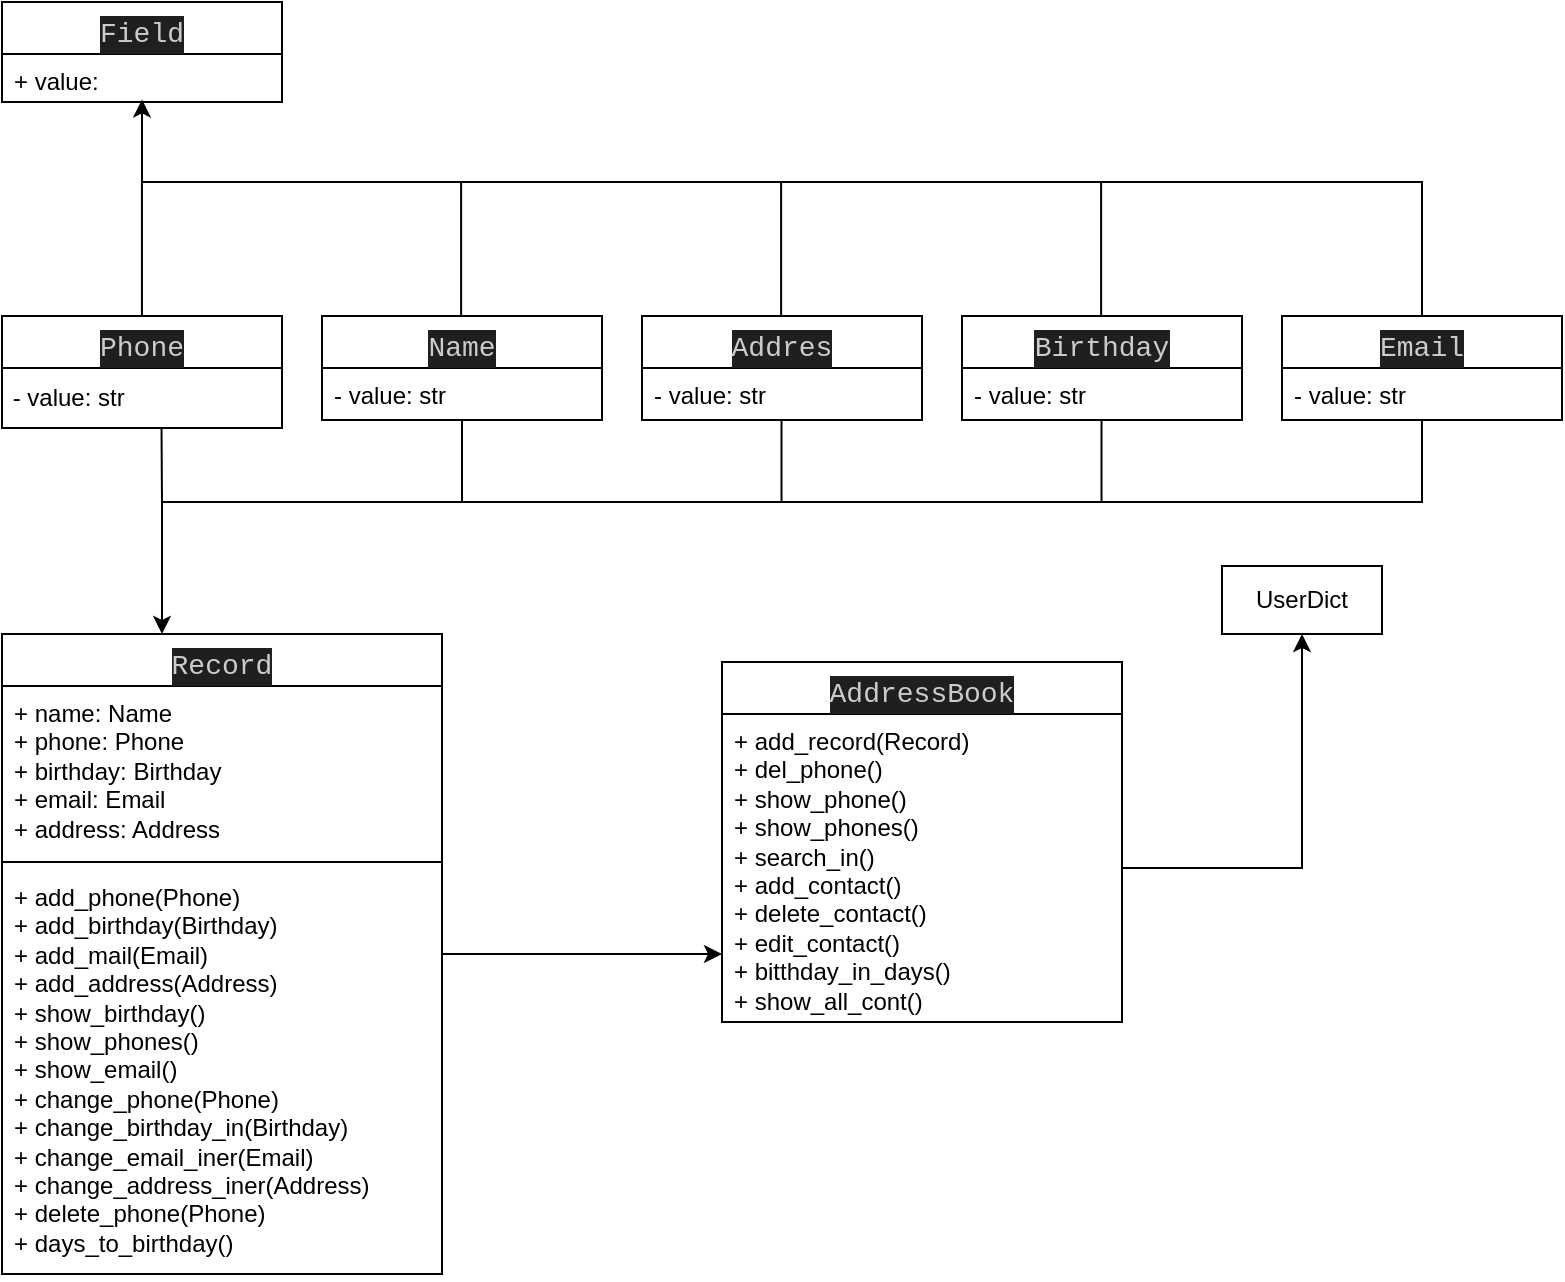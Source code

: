 <mxfile version="22.1.5" type="device">
  <diagram name="Page-1" id="wecp4SySZqMFChHvukmM">
    <mxGraphModel dx="1756" dy="771" grid="1" gridSize="10" guides="1" tooltips="1" connect="1" arrows="1" fold="1" page="1" pageScale="1" pageWidth="850" pageHeight="1100" math="0" shadow="0">
      <root>
        <mxCell id="0" />
        <mxCell id="1" parent="0" />
        <mxCell id="rqz9PTt29rdDZoSEeYAL-1" value="&lt;div style=&quot;color: rgb(204, 204, 204); background-color: rgb(31, 31, 31); font-family: Consolas, &amp;quot;Courier New&amp;quot;, monospace; font-weight: normal; font-size: 14px; line-height: 19px;&quot;&gt;AddressBook&lt;/div&gt;" style="swimlane;fontStyle=1;align=center;verticalAlign=top;childLayout=stackLayout;horizontal=1;startSize=26;horizontalStack=0;resizeParent=1;resizeParentMax=0;resizeLast=0;collapsible=1;marginBottom=0;whiteSpace=wrap;html=1;" parent="1" vertex="1">
          <mxGeometry x="380" y="400" width="200" height="180" as="geometry">
            <mxRectangle x="30" y="90" width="130" height="30" as="alternateBounds" />
          </mxGeometry>
        </mxCell>
        <mxCell id="rqz9PTt29rdDZoSEeYAL-2" value="+&amp;nbsp;add_record(Record)&lt;br&gt;+&amp;nbsp;del_phone()&lt;br&gt;+ show_phone()&lt;br&gt;+ show_phones()&lt;br&gt;+ search_in()&lt;br&gt;+ add_contact()&lt;br&gt;+ delete_contact()&lt;br&gt;+ edit_contact()&lt;br&gt;+ bitthday_in_days()&lt;br&gt;+ show_all_cont()" style="text;strokeColor=none;fillColor=none;align=left;verticalAlign=top;spacingLeft=4;spacingRight=4;overflow=hidden;rotatable=0;points=[[0,0.5],[1,0.5]];portConstraint=eastwest;whiteSpace=wrap;html=1;" parent="rqz9PTt29rdDZoSEeYAL-1" vertex="1">
          <mxGeometry y="26" width="200" height="154" as="geometry" />
        </mxCell>
        <mxCell id="Gyjzuh-WRQCNcB6IB7TK-205" style="edgeStyle=orthogonalEdgeStyle;rounded=0;orthogonalLoop=1;jettySize=auto;html=1;" edge="1" parent="1" source="rqz9PTt29rdDZoSEeYAL-5" target="rqz9PTt29rdDZoSEeYAL-2">
          <mxGeometry relative="1" as="geometry">
            <Array as="points">
              <mxPoint x="360" y="546" />
              <mxPoint x="360" y="546" />
            </Array>
          </mxGeometry>
        </mxCell>
        <mxCell id="rqz9PTt29rdDZoSEeYAL-5" value="&lt;div style=&quot;color: rgb(204, 204, 204); background-color: rgb(31, 31, 31); font-family: Consolas, &amp;quot;Courier New&amp;quot;, monospace; font-weight: normal; font-size: 14px; line-height: 19px;&quot;&gt;Record&lt;/div&gt;" style="swimlane;fontStyle=1;align=center;verticalAlign=top;childLayout=stackLayout;horizontal=1;startSize=26;horizontalStack=0;resizeParent=1;resizeParentMax=0;resizeLast=0;collapsible=1;marginBottom=0;whiteSpace=wrap;html=1;" parent="1" vertex="1">
          <mxGeometry x="20" y="386" width="220" height="320" as="geometry">
            <mxRectangle x="30" y="90" width="130" height="30" as="alternateBounds" />
          </mxGeometry>
        </mxCell>
        <mxCell id="rqz9PTt29rdDZoSEeYAL-6" value="&lt;span style=&quot;background-color: initial;&quot;&gt;+ name: Name&lt;br&gt;+ phone: Phone&lt;br&gt;+ birthday: Birthday&lt;br&gt;+ email: Email&lt;br&gt;+ address: Address&lt;br&gt;&lt;/span&gt;" style="text;strokeColor=none;fillColor=none;align=left;verticalAlign=top;spacingLeft=4;spacingRight=4;overflow=hidden;rotatable=0;points=[[0,0.5],[1,0.5]];portConstraint=eastwest;whiteSpace=wrap;html=1;" parent="rqz9PTt29rdDZoSEeYAL-5" vertex="1">
          <mxGeometry y="26" width="220" height="84" as="geometry" />
        </mxCell>
        <mxCell id="rqz9PTt29rdDZoSEeYAL-7" value="" style="line;strokeWidth=1;fillColor=none;align=left;verticalAlign=middle;spacingTop=-1;spacingLeft=3;spacingRight=3;rotatable=0;labelPosition=right;points=[];portConstraint=eastwest;strokeColor=inherit;" parent="rqz9PTt29rdDZoSEeYAL-5" vertex="1">
          <mxGeometry y="110" width="220" height="8" as="geometry" />
        </mxCell>
        <mxCell id="rqz9PTt29rdDZoSEeYAL-8" value="+ add_phone(Phone)&lt;br&gt;+ add_birthday(Birthday)&lt;br&gt;+ add_mail(Email)&lt;br&gt;+ add_address(Address)&lt;br&gt;+ show_birthday()&lt;br&gt;+&amp;nbsp;show_phones()&lt;br&gt;+&amp;nbsp;show_email()&lt;br&gt;+&amp;nbsp;change_phone(Phone)&lt;br&gt;+&amp;nbsp;change_birthday_in(Birthday)&lt;br&gt;+&amp;nbsp;change_email_iner(Email)&lt;br&gt;+&amp;nbsp;change_address_iner(Address)&lt;br&gt;+&amp;nbsp;delete_phone(Phone)&lt;br&gt;+&amp;nbsp;days_to_birthday()" style="text;strokeColor=none;fillColor=none;align=left;verticalAlign=top;spacingLeft=4;spacingRight=4;overflow=hidden;rotatable=0;points=[[0,0.5],[1,0.5]];portConstraint=eastwest;whiteSpace=wrap;html=1;" parent="rqz9PTt29rdDZoSEeYAL-5" vertex="1">
          <mxGeometry y="118" width="220" height="202" as="geometry" />
        </mxCell>
        <mxCell id="rqz9PTt29rdDZoSEeYAL-9" value="&lt;div style=&quot;color: rgb(204, 204, 204); background-color: rgb(31, 31, 31); font-family: Consolas, &amp;quot;Courier New&amp;quot;, monospace; font-weight: normal; font-size: 14px; line-height: 19px;&quot;&gt;Phone&lt;/div&gt;" style="swimlane;fontStyle=1;align=center;verticalAlign=top;childLayout=stackLayout;horizontal=1;startSize=26;horizontalStack=0;resizeParent=1;resizeParentMax=0;resizeLast=0;collapsible=1;marginBottom=0;whiteSpace=wrap;html=1;" parent="1" vertex="1">
          <mxGeometry x="20" y="227" width="140" height="56" as="geometry">
            <mxRectangle x="30" y="90" width="130" height="30" as="alternateBounds" />
          </mxGeometry>
        </mxCell>
        <mxCell id="Gyjzuh-WRQCNcB6IB7TK-210" value="&amp;nbsp;- value: str" style="text;html=1;align=left;verticalAlign=middle;resizable=0;points=[];autosize=1;strokeColor=none;fillColor=none;" vertex="1" parent="rqz9PTt29rdDZoSEeYAL-9">
          <mxGeometry y="26" width="140" height="30" as="geometry" />
        </mxCell>
        <mxCell id="rqz9PTt29rdDZoSEeYAL-13" value="&lt;div style=&quot;color: rgb(204, 204, 204); background-color: rgb(31, 31, 31); font-family: Consolas, &amp;quot;Courier New&amp;quot;, monospace; font-weight: normal; font-size: 14px; line-height: 19px;&quot;&gt;Name&lt;/div&gt;" style="swimlane;fontStyle=1;align=center;verticalAlign=top;childLayout=stackLayout;horizontal=1;startSize=26;horizontalStack=0;resizeParent=1;resizeParentMax=0;resizeLast=0;collapsible=1;marginBottom=0;whiteSpace=wrap;html=1;" parent="1" vertex="1">
          <mxGeometry x="180" y="227" width="140" height="52" as="geometry">
            <mxRectangle x="30" y="90" width="130" height="30" as="alternateBounds" />
          </mxGeometry>
        </mxCell>
        <mxCell id="rqz9PTt29rdDZoSEeYAL-14" value="- value: str" style="text;strokeColor=none;fillColor=none;align=left;verticalAlign=top;spacingLeft=4;spacingRight=4;overflow=hidden;rotatable=0;points=[[0,0.5],[1,0.5]];portConstraint=eastwest;whiteSpace=wrap;html=1;" parent="rqz9PTt29rdDZoSEeYAL-13" vertex="1">
          <mxGeometry y="26" width="140" height="26" as="geometry" />
        </mxCell>
        <mxCell id="rqz9PTt29rdDZoSEeYAL-17" value="&lt;div style=&quot;color: rgb(204, 204, 204); background-color: rgb(31, 31, 31); font-family: Consolas, &amp;quot;Courier New&amp;quot;, monospace; font-weight: normal; font-size: 14px; line-height: 19px;&quot;&gt;Birthday&lt;/div&gt;" style="swimlane;fontStyle=1;align=center;verticalAlign=top;childLayout=stackLayout;horizontal=1;startSize=26;horizontalStack=0;resizeParent=1;resizeParentMax=0;resizeLast=0;collapsible=1;marginBottom=0;whiteSpace=wrap;html=1;" parent="1" vertex="1">
          <mxGeometry x="500" y="227" width="140" height="52" as="geometry">
            <mxRectangle x="30" y="90" width="130" height="30" as="alternateBounds" />
          </mxGeometry>
        </mxCell>
        <mxCell id="rqz9PTt29rdDZoSEeYAL-18" value="- value: str" style="text;strokeColor=none;fillColor=none;align=left;verticalAlign=top;spacingLeft=4;spacingRight=4;overflow=hidden;rotatable=0;points=[[0,0.5],[1,0.5]];portConstraint=eastwest;whiteSpace=wrap;html=1;" parent="rqz9PTt29rdDZoSEeYAL-17" vertex="1">
          <mxGeometry y="26" width="140" height="26" as="geometry" />
        </mxCell>
        <mxCell id="rqz9PTt29rdDZoSEeYAL-21" value="&lt;div style=&quot;color: rgb(204, 204, 204); background-color: rgb(31, 31, 31); font-family: Consolas, &amp;quot;Courier New&amp;quot;, monospace; font-weight: normal; font-size: 14px; line-height: 19px;&quot;&gt;Addres&lt;/div&gt;" style="swimlane;fontStyle=1;align=center;verticalAlign=top;childLayout=stackLayout;horizontal=1;startSize=26;horizontalStack=0;resizeParent=1;resizeParentMax=0;resizeLast=0;collapsible=1;marginBottom=0;whiteSpace=wrap;html=1;" parent="1" vertex="1">
          <mxGeometry x="340" y="227" width="140" height="52" as="geometry">
            <mxRectangle x="30" y="90" width="130" height="30" as="alternateBounds" />
          </mxGeometry>
        </mxCell>
        <mxCell id="rqz9PTt29rdDZoSEeYAL-22" value="- value: str" style="text;strokeColor=none;fillColor=none;align=left;verticalAlign=top;spacingLeft=4;spacingRight=4;overflow=hidden;rotatable=0;points=[[0,0.5],[1,0.5]];portConstraint=eastwest;whiteSpace=wrap;html=1;" parent="rqz9PTt29rdDZoSEeYAL-21" vertex="1">
          <mxGeometry y="26" width="140" height="26" as="geometry" />
        </mxCell>
        <mxCell id="Gyjzuh-WRQCNcB6IB7TK-203" style="edgeStyle=orthogonalEdgeStyle;rounded=0;orthogonalLoop=1;jettySize=auto;html=1;" edge="1" parent="1" source="rqz9PTt29rdDZoSEeYAL-25">
          <mxGeometry relative="1" as="geometry">
            <mxPoint x="100" y="386" as="targetPoint" />
            <Array as="points">
              <mxPoint x="730" y="320" />
              <mxPoint x="100" y="320" />
            </Array>
          </mxGeometry>
        </mxCell>
        <mxCell id="Gyjzuh-WRQCNcB6IB7TK-223" style="edgeStyle=orthogonalEdgeStyle;rounded=0;orthogonalLoop=1;jettySize=auto;html=1;exitX=0.5;exitY=0;exitDx=0;exitDy=0;entryX=0.5;entryY=0.946;entryDx=0;entryDy=0;entryPerimeter=0;" edge="1" parent="1" source="rqz9PTt29rdDZoSEeYAL-25" target="rqz9PTt29rdDZoSEeYAL-34">
          <mxGeometry relative="1" as="geometry">
            <mxPoint x="90" y="130" as="targetPoint" />
            <Array as="points">
              <mxPoint x="730" y="160" />
              <mxPoint x="90" y="160" />
            </Array>
          </mxGeometry>
        </mxCell>
        <mxCell id="rqz9PTt29rdDZoSEeYAL-25" value="&lt;div style=&quot;color: rgb(204, 204, 204); background-color: rgb(31, 31, 31); font-family: Consolas, &amp;quot;Courier New&amp;quot;, monospace; font-weight: normal; font-size: 14px; line-height: 19px;&quot;&gt;Email&lt;/div&gt;" style="swimlane;fontStyle=1;align=center;verticalAlign=top;childLayout=stackLayout;horizontal=1;startSize=26;horizontalStack=0;resizeParent=1;resizeParentMax=0;resizeLast=0;collapsible=1;marginBottom=0;whiteSpace=wrap;html=1;" parent="1" vertex="1">
          <mxGeometry x="660" y="227" width="140" height="52" as="geometry">
            <mxRectangle x="30" y="90" width="130" height="30" as="alternateBounds" />
          </mxGeometry>
        </mxCell>
        <mxCell id="rqz9PTt29rdDZoSEeYAL-26" value="- value: str" style="text;strokeColor=none;fillColor=none;align=left;verticalAlign=top;spacingLeft=4;spacingRight=4;overflow=hidden;rotatable=0;points=[[0,0.5],[1,0.5]];portConstraint=eastwest;whiteSpace=wrap;html=1;" parent="rqz9PTt29rdDZoSEeYAL-25" vertex="1">
          <mxGeometry y="26" width="140" height="26" as="geometry" />
        </mxCell>
        <mxCell id="rqz9PTt29rdDZoSEeYAL-33" value="&lt;div style=&quot;color: rgb(204, 204, 204); background-color: rgb(31, 31, 31); font-family: Consolas, &amp;quot;Courier New&amp;quot;, monospace; font-weight: normal; font-size: 14px; line-height: 19px;&quot;&gt;Field&lt;/div&gt;" style="swimlane;fontStyle=1;align=center;verticalAlign=top;childLayout=stackLayout;horizontal=1;startSize=26;horizontalStack=0;resizeParent=1;resizeParentMax=0;resizeLast=0;collapsible=1;marginBottom=0;whiteSpace=wrap;html=1;" parent="1" vertex="1">
          <mxGeometry x="20" y="70" width="140" height="50" as="geometry">
            <mxRectangle x="30" y="90" width="130" height="30" as="alternateBounds" />
          </mxGeometry>
        </mxCell>
        <mxCell id="rqz9PTt29rdDZoSEeYAL-34" value="+ value&lt;span style=&quot;background-color: initial;&quot;&gt;:&amp;nbsp;&lt;/span&gt;" style="text;strokeColor=none;fillColor=none;align=left;verticalAlign=top;spacingLeft=4;spacingRight=4;overflow=hidden;rotatable=0;points=[[0,0.5],[1,0.5]];portConstraint=eastwest;whiteSpace=wrap;html=1;" parent="rqz9PTt29rdDZoSEeYAL-33" vertex="1">
          <mxGeometry y="26" width="140" height="24" as="geometry" />
        </mxCell>
        <mxCell id="Gyjzuh-WRQCNcB6IB7TK-206" value="UserDict" style="rounded=0;whiteSpace=wrap;html=1;" vertex="1" parent="1">
          <mxGeometry x="630" y="352" width="80" height="34" as="geometry" />
        </mxCell>
        <mxCell id="Gyjzuh-WRQCNcB6IB7TK-217" value="" style="endArrow=none;html=1;rounded=0;entryX=0.5;entryY=1;entryDx=0;entryDy=0;" edge="1" parent="1" target="rqz9PTt29rdDZoSEeYAL-13">
          <mxGeometry width="50" height="50" relative="1" as="geometry">
            <mxPoint x="250" y="320" as="sourcePoint" />
            <mxPoint x="330" y="260" as="targetPoint" />
          </mxGeometry>
        </mxCell>
        <mxCell id="Gyjzuh-WRQCNcB6IB7TK-218" value="" style="endArrow=none;html=1;rounded=0;entryX=0.5;entryY=1;entryDx=0;entryDy=0;" edge="1" parent="1">
          <mxGeometry width="50" height="50" relative="1" as="geometry">
            <mxPoint x="409.76" y="320" as="sourcePoint" />
            <mxPoint x="409.76" y="279" as="targetPoint" />
          </mxGeometry>
        </mxCell>
        <mxCell id="Gyjzuh-WRQCNcB6IB7TK-219" value="" style="endArrow=none;html=1;rounded=0;entryX=0.5;entryY=1;entryDx=0;entryDy=0;" edge="1" parent="1">
          <mxGeometry width="50" height="50" relative="1" as="geometry">
            <mxPoint x="100" y="320" as="sourcePoint" />
            <mxPoint x="99.76" y="283" as="targetPoint" />
          </mxGeometry>
        </mxCell>
        <mxCell id="Gyjzuh-WRQCNcB6IB7TK-220" value="" style="endArrow=none;html=1;rounded=0;entryX=0.5;entryY=1;entryDx=0;entryDy=0;" edge="1" parent="1">
          <mxGeometry width="50" height="50" relative="1" as="geometry">
            <mxPoint x="569.76" y="320" as="sourcePoint" />
            <mxPoint x="569.76" y="279" as="targetPoint" />
          </mxGeometry>
        </mxCell>
        <mxCell id="Gyjzuh-WRQCNcB6IB7TK-224" value="" style="endArrow=none;html=1;rounded=0;" edge="1" parent="1">
          <mxGeometry width="50" height="50" relative="1" as="geometry">
            <mxPoint x="89.96" y="227" as="sourcePoint" />
            <mxPoint x="89.96" y="160" as="targetPoint" />
          </mxGeometry>
        </mxCell>
        <mxCell id="Gyjzuh-WRQCNcB6IB7TK-225" value="" style="endArrow=none;html=1;rounded=0;" edge="1" parent="1">
          <mxGeometry width="50" height="50" relative="1" as="geometry">
            <mxPoint x="249.55" y="227" as="sourcePoint" />
            <mxPoint x="249.55" y="160" as="targetPoint" />
          </mxGeometry>
        </mxCell>
        <mxCell id="Gyjzuh-WRQCNcB6IB7TK-226" value="" style="endArrow=none;html=1;rounded=0;" edge="1" parent="1">
          <mxGeometry width="50" height="50" relative="1" as="geometry">
            <mxPoint x="409.55" y="227" as="sourcePoint" />
            <mxPoint x="409.55" y="160" as="targetPoint" />
          </mxGeometry>
        </mxCell>
        <mxCell id="Gyjzuh-WRQCNcB6IB7TK-227" value="" style="endArrow=none;html=1;rounded=0;" edge="1" parent="1">
          <mxGeometry width="50" height="50" relative="1" as="geometry">
            <mxPoint x="569.55" y="227" as="sourcePoint" />
            <mxPoint x="569.55" y="160" as="targetPoint" />
          </mxGeometry>
        </mxCell>
        <mxCell id="Gyjzuh-WRQCNcB6IB7TK-228" style="edgeStyle=orthogonalEdgeStyle;rounded=0;orthogonalLoop=1;jettySize=auto;html=1;entryX=0.5;entryY=1;entryDx=0;entryDy=0;" edge="1" parent="1" source="rqz9PTt29rdDZoSEeYAL-2" target="Gyjzuh-WRQCNcB6IB7TK-206">
          <mxGeometry relative="1" as="geometry" />
        </mxCell>
      </root>
    </mxGraphModel>
  </diagram>
</mxfile>
